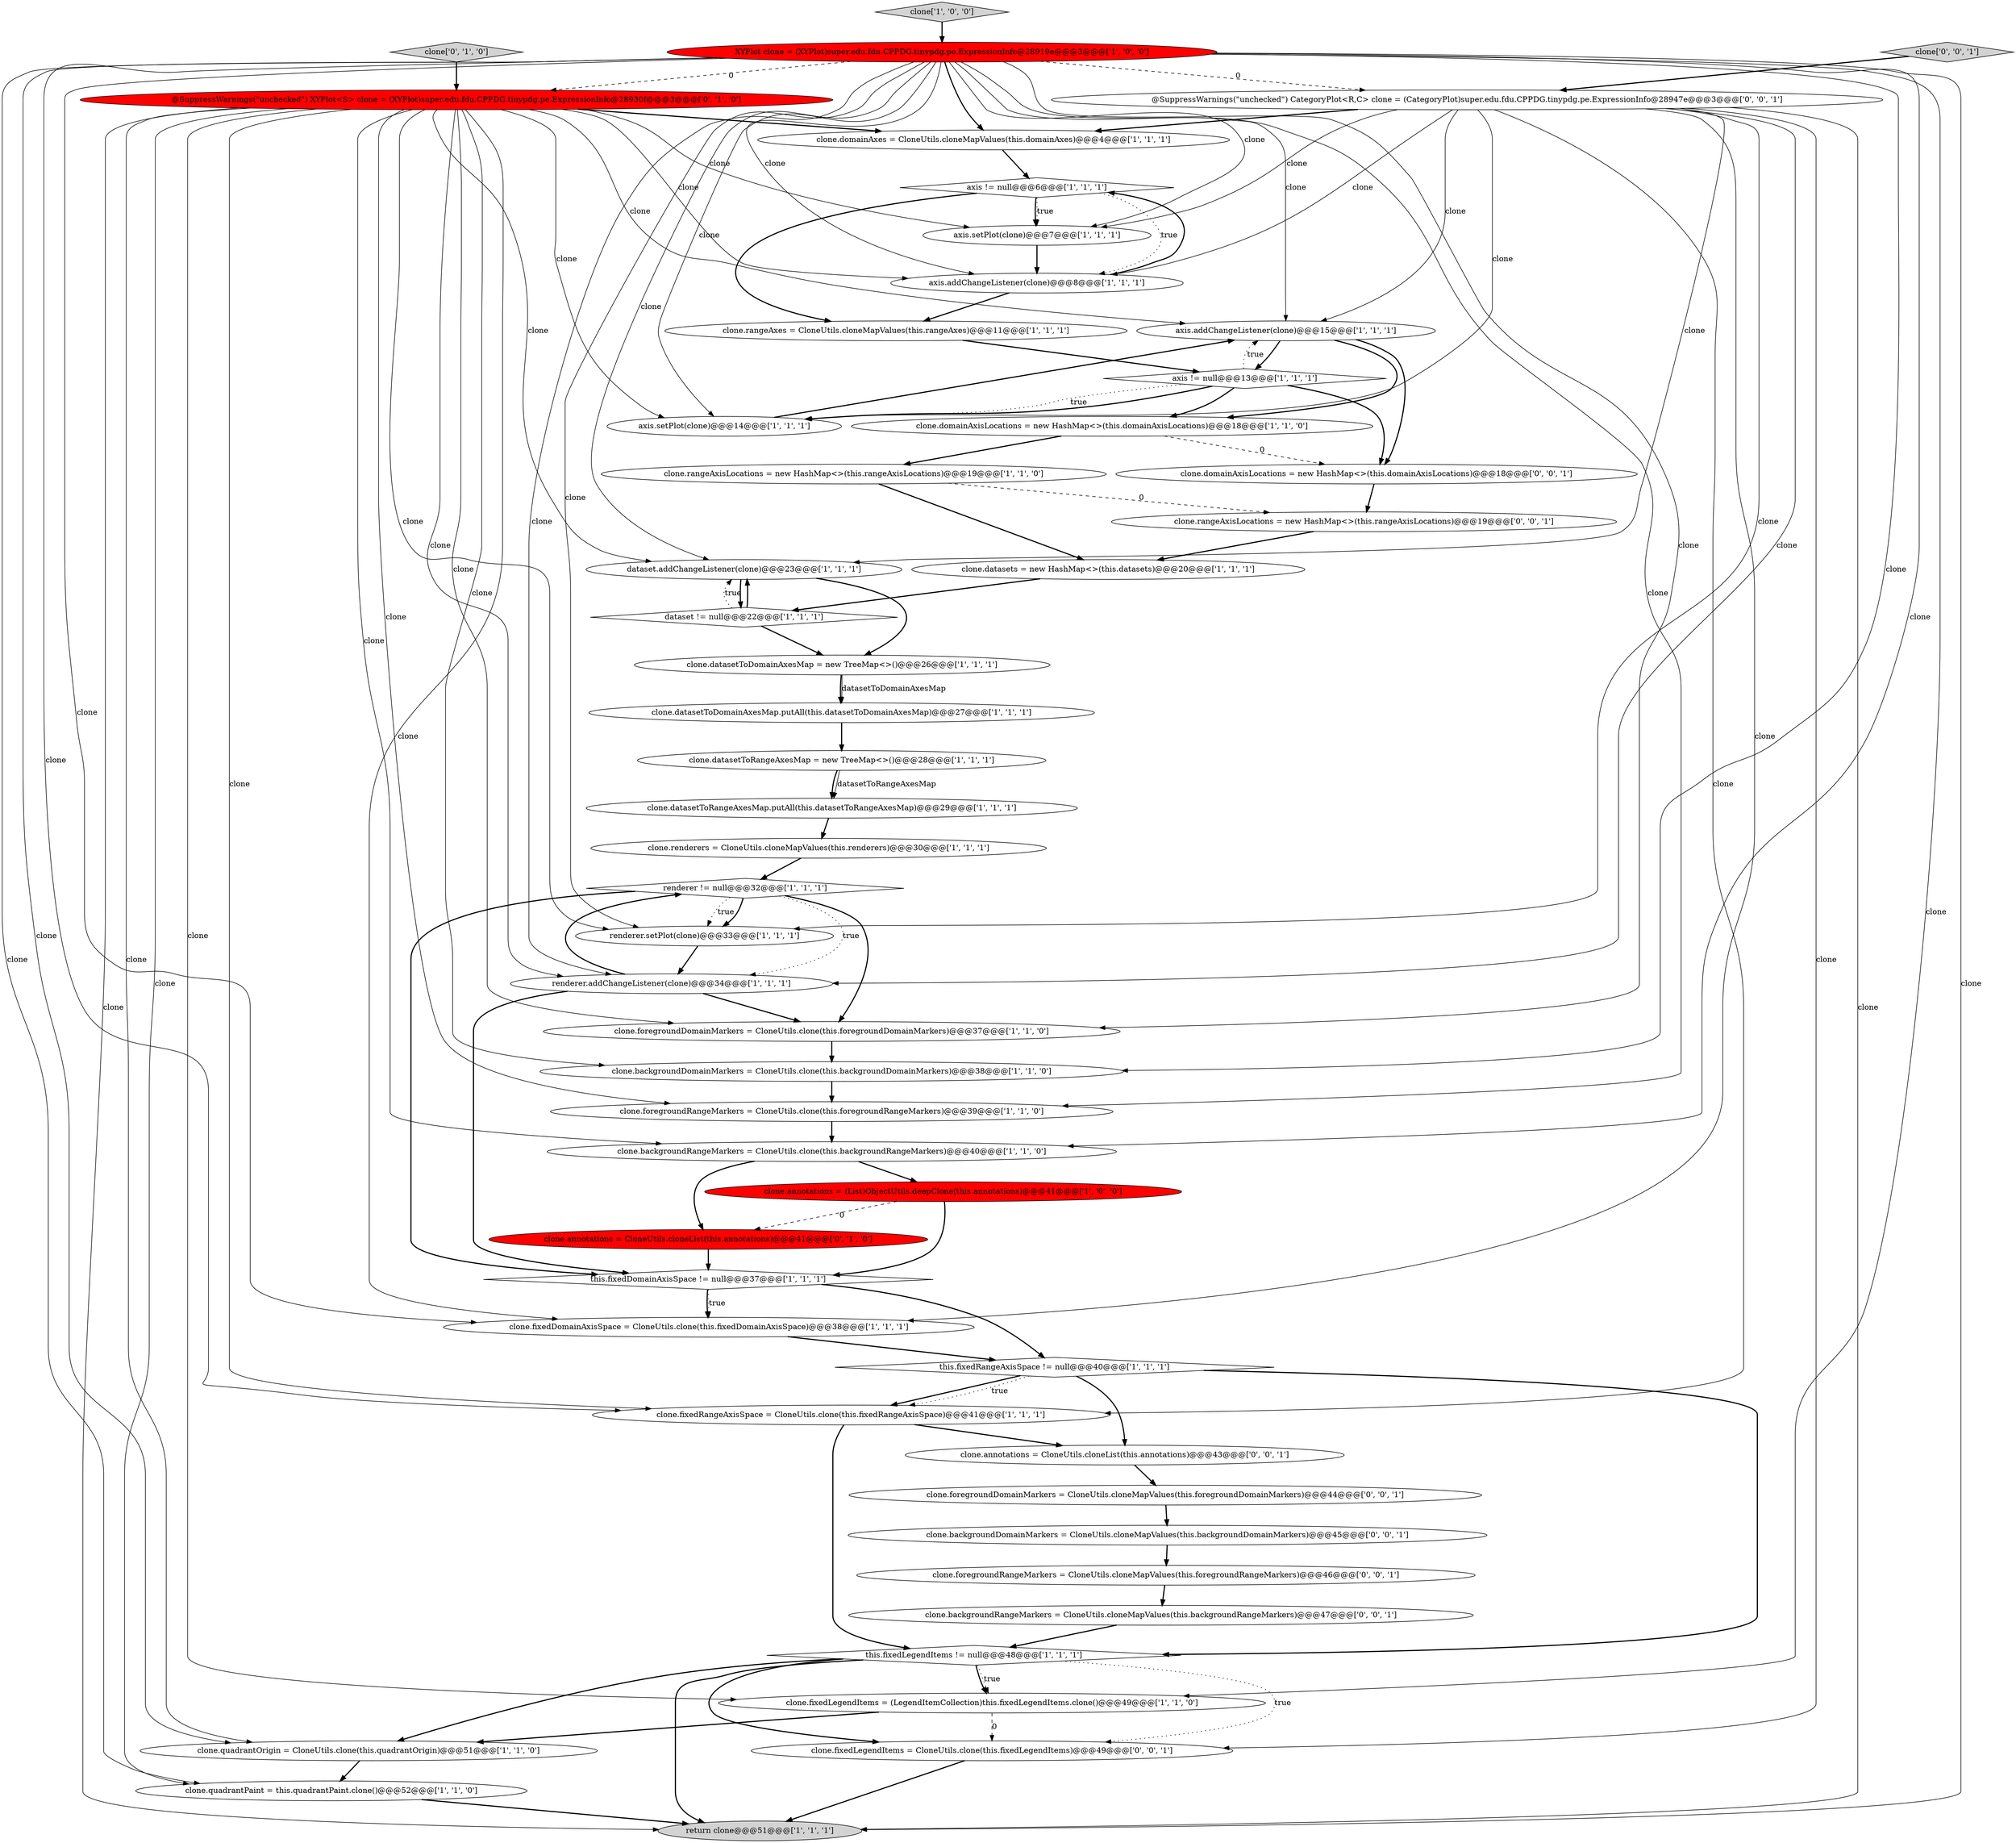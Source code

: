 digraph {
5 [style = filled, label = "this.fixedLegendItems != null@@@48@@@['1', '1', '1']", fillcolor = white, shape = diamond image = "AAA0AAABBB1BBB"];
26 [style = filled, label = "clone.backgroundDomainMarkers = CloneUtils.clone(this.backgroundDomainMarkers)@@@38@@@['1', '1', '0']", fillcolor = white, shape = ellipse image = "AAA0AAABBB1BBB"];
35 [style = filled, label = "clone.rangeAxes = CloneUtils.cloneMapValues(this.rangeAxes)@@@11@@@['1', '1', '1']", fillcolor = white, shape = ellipse image = "AAA0AAABBB1BBB"];
27 [style = filled, label = "clone.fixedRangeAxisSpace = CloneUtils.clone(this.fixedRangeAxisSpace)@@@41@@@['1', '1', '1']", fillcolor = white, shape = ellipse image = "AAA0AAABBB1BBB"];
4 [style = filled, label = "XYPlot clone = (XYPlot)super.edu.fdu.CPPDG.tinypdg.pe.ExpressionInfo@28919e@@@3@@@['1', '0', '0']", fillcolor = red, shape = ellipse image = "AAA1AAABBB1BBB"];
1 [style = filled, label = "clone.datasetToDomainAxesMap = new TreeMap<>()@@@26@@@['1', '1', '1']", fillcolor = white, shape = ellipse image = "AAA0AAABBB1BBB"];
38 [style = filled, label = "@SuppressWarnings(\"unchecked\") XYPlot<S> clone = (XYPlot)super.edu.fdu.CPPDG.tinypdg.pe.ExpressionInfo@28930f@@@3@@@['0', '1', '0']", fillcolor = red, shape = ellipse image = "AAA1AAABBB2BBB"];
21 [style = filled, label = "dataset.addChangeListener(clone)@@@23@@@['1', '1', '1']", fillcolor = white, shape = ellipse image = "AAA0AAABBB1BBB"];
25 [style = filled, label = "clone.datasetToDomainAxesMap.putAll(this.datasetToDomainAxesMap)@@@27@@@['1', '1', '1']", fillcolor = white, shape = ellipse image = "AAA0AAABBB1BBB"];
36 [style = filled, label = "axis.addChangeListener(clone)@@@15@@@['1', '1', '1']", fillcolor = white, shape = ellipse image = "AAA0AAABBB1BBB"];
29 [style = filled, label = "clone['1', '0', '0']", fillcolor = lightgray, shape = diamond image = "AAA0AAABBB1BBB"];
37 [style = filled, label = "clone['0', '1', '0']", fillcolor = lightgray, shape = diamond image = "AAA0AAABBB2BBB"];
42 [style = filled, label = "clone.rangeAxisLocations = new HashMap<>(this.rangeAxisLocations)@@@19@@@['0', '0', '1']", fillcolor = white, shape = ellipse image = "AAA0AAABBB3BBB"];
47 [style = filled, label = "clone.backgroundRangeMarkers = CloneUtils.cloneMapValues(this.backgroundRangeMarkers)@@@47@@@['0', '0', '1']", fillcolor = white, shape = ellipse image = "AAA0AAABBB3BBB"];
14 [style = filled, label = "return clone@@@51@@@['1', '1', '1']", fillcolor = lightgray, shape = ellipse image = "AAA0AAABBB1BBB"];
0 [style = filled, label = "clone.fixedLegendItems = (LegendItemCollection)this.fixedLegendItems.clone()@@@49@@@['1', '1', '0']", fillcolor = white, shape = ellipse image = "AAA0AAABBB1BBB"];
31 [style = filled, label = "clone.foregroundRangeMarkers = CloneUtils.clone(this.foregroundRangeMarkers)@@@39@@@['1', '1', '0']", fillcolor = white, shape = ellipse image = "AAA0AAABBB1BBB"];
32 [style = filled, label = "clone.domainAxes = CloneUtils.cloneMapValues(this.domainAxes)@@@4@@@['1', '1', '1']", fillcolor = white, shape = ellipse image = "AAA0AAABBB1BBB"];
45 [style = filled, label = "clone.foregroundRangeMarkers = CloneUtils.cloneMapValues(this.foregroundRangeMarkers)@@@46@@@['0', '0', '1']", fillcolor = white, shape = ellipse image = "AAA0AAABBB3BBB"];
17 [style = filled, label = "this.fixedRangeAxisSpace != null@@@40@@@['1', '1', '1']", fillcolor = white, shape = diamond image = "AAA0AAABBB1BBB"];
15 [style = filled, label = "axis.setPlot(clone)@@@14@@@['1', '1', '1']", fillcolor = white, shape = ellipse image = "AAA0AAABBB1BBB"];
23 [style = filled, label = "axis != null@@@6@@@['1', '1', '1']", fillcolor = white, shape = diamond image = "AAA0AAABBB1BBB"];
12 [style = filled, label = "clone.fixedDomainAxisSpace = CloneUtils.clone(this.fixedDomainAxisSpace)@@@38@@@['1', '1', '1']", fillcolor = white, shape = ellipse image = "AAA0AAABBB1BBB"];
6 [style = filled, label = "clone.datasets = new HashMap<>(this.datasets)@@@20@@@['1', '1', '1']", fillcolor = white, shape = ellipse image = "AAA0AAABBB1BBB"];
20 [style = filled, label = "renderer.addChangeListener(clone)@@@34@@@['1', '1', '1']", fillcolor = white, shape = ellipse image = "AAA0AAABBB1BBB"];
2 [style = filled, label = "clone.backgroundRangeMarkers = CloneUtils.clone(this.backgroundRangeMarkers)@@@40@@@['1', '1', '0']", fillcolor = white, shape = ellipse image = "AAA0AAABBB1BBB"];
28 [style = filled, label = "clone.datasetToRangeAxesMap.putAll(this.datasetToRangeAxesMap)@@@29@@@['1', '1', '1']", fillcolor = white, shape = ellipse image = "AAA0AAABBB1BBB"];
48 [style = filled, label = "clone.annotations = CloneUtils.cloneList(this.annotations)@@@43@@@['0', '0', '1']", fillcolor = white, shape = ellipse image = "AAA0AAABBB3BBB"];
3 [style = filled, label = "clone.foregroundDomainMarkers = CloneUtils.clone(this.foregroundDomainMarkers)@@@37@@@['1', '1', '0']", fillcolor = white, shape = ellipse image = "AAA0AAABBB1BBB"];
7 [style = filled, label = "renderer != null@@@32@@@['1', '1', '1']", fillcolor = white, shape = diamond image = "AAA0AAABBB1BBB"];
30 [style = filled, label = "clone.rangeAxisLocations = new HashMap<>(this.rangeAxisLocations)@@@19@@@['1', '1', '0']", fillcolor = white, shape = ellipse image = "AAA0AAABBB1BBB"];
46 [style = filled, label = "@SuppressWarnings(\"unchecked\") CategoryPlot<R,C> clone = (CategoryPlot)super.edu.fdu.CPPDG.tinypdg.pe.ExpressionInfo@28947e@@@3@@@['0', '0', '1']", fillcolor = white, shape = ellipse image = "AAA0AAABBB3BBB"];
44 [style = filled, label = "clone.foregroundDomainMarkers = CloneUtils.cloneMapValues(this.foregroundDomainMarkers)@@@44@@@['0', '0', '1']", fillcolor = white, shape = ellipse image = "AAA0AAABBB3BBB"];
24 [style = filled, label = "dataset != null@@@22@@@['1', '1', '1']", fillcolor = white, shape = diamond image = "AAA0AAABBB1BBB"];
10 [style = filled, label = "clone.quadrantPaint = this.quadrantPaint.clone()@@@52@@@['1', '1', '0']", fillcolor = white, shape = ellipse image = "AAA0AAABBB1BBB"];
33 [style = filled, label = "renderer.setPlot(clone)@@@33@@@['1', '1', '1']", fillcolor = white, shape = ellipse image = "AAA0AAABBB1BBB"];
34 [style = filled, label = "axis.setPlot(clone)@@@7@@@['1', '1', '1']", fillcolor = white, shape = ellipse image = "AAA0AAABBB1BBB"];
43 [style = filled, label = "clone['0', '0', '1']", fillcolor = lightgray, shape = diamond image = "AAA0AAABBB3BBB"];
11 [style = filled, label = "this.fixedDomainAxisSpace != null@@@37@@@['1', '1', '1']", fillcolor = white, shape = diamond image = "AAA0AAABBB1BBB"];
9 [style = filled, label = "clone.quadrantOrigin = CloneUtils.clone(this.quadrantOrigin)@@@51@@@['1', '1', '0']", fillcolor = white, shape = ellipse image = "AAA0AAABBB1BBB"];
13 [style = filled, label = "clone.domainAxisLocations = new HashMap<>(this.domainAxisLocations)@@@18@@@['1', '1', '0']", fillcolor = white, shape = ellipse image = "AAA0AAABBB1BBB"];
40 [style = filled, label = "clone.domainAxisLocations = new HashMap<>(this.domainAxisLocations)@@@18@@@['0', '0', '1']", fillcolor = white, shape = ellipse image = "AAA0AAABBB3BBB"];
16 [style = filled, label = "axis.addChangeListener(clone)@@@8@@@['1', '1', '1']", fillcolor = white, shape = ellipse image = "AAA0AAABBB1BBB"];
39 [style = filled, label = "clone.annotations = CloneUtils.cloneList(this.annotations)@@@41@@@['0', '1', '0']", fillcolor = red, shape = ellipse image = "AAA1AAABBB2BBB"];
8 [style = filled, label = "axis != null@@@13@@@['1', '1', '1']", fillcolor = white, shape = diamond image = "AAA0AAABBB1BBB"];
19 [style = filled, label = "clone.renderers = CloneUtils.cloneMapValues(this.renderers)@@@30@@@['1', '1', '1']", fillcolor = white, shape = ellipse image = "AAA0AAABBB1BBB"];
22 [style = filled, label = "clone.datasetToRangeAxesMap = new TreeMap<>()@@@28@@@['1', '1', '1']", fillcolor = white, shape = ellipse image = "AAA0AAABBB1BBB"];
49 [style = filled, label = "clone.fixedLegendItems = CloneUtils.clone(this.fixedLegendItems)@@@49@@@['0', '0', '1']", fillcolor = white, shape = ellipse image = "AAA0AAABBB3BBB"];
41 [style = filled, label = "clone.backgroundDomainMarkers = CloneUtils.cloneMapValues(this.backgroundDomainMarkers)@@@45@@@['0', '0', '1']", fillcolor = white, shape = ellipse image = "AAA0AAABBB3BBB"];
18 [style = filled, label = "clone.annotations = (List)ObjectUtils.deepClone(this.annotations)@@@41@@@['1', '0', '0']", fillcolor = red, shape = ellipse image = "AAA1AAABBB1BBB"];
32->23 [style = bold, label=""];
38->27 [style = solid, label="clone"];
5->9 [style = bold, label=""];
25->22 [style = bold, label=""];
46->12 [style = solid, label="clone"];
49->14 [style = bold, label=""];
7->33 [style = dotted, label="true"];
11->12 [style = dotted, label="true"];
46->15 [style = solid, label="clone"];
4->9 [style = solid, label="clone"];
21->24 [style = bold, label=""];
9->10 [style = bold, label=""];
30->6 [style = bold, label=""];
8->40 [style = bold, label=""];
4->34 [style = solid, label="clone"];
18->39 [style = dashed, label="0"];
4->31 [style = solid, label="clone"];
5->49 [style = bold, label=""];
38->36 [style = solid, label="clone"];
5->0 [style = bold, label=""];
24->21 [style = bold, label=""];
37->38 [style = bold, label=""];
38->20 [style = solid, label="clone"];
22->28 [style = solid, label="datasetToRangeAxesMap"];
21->1 [style = bold, label=""];
35->8 [style = bold, label=""];
41->45 [style = bold, label=""];
27->5 [style = bold, label=""];
17->27 [style = bold, label=""];
4->14 [style = solid, label="clone"];
0->49 [style = dashed, label="0"];
38->0 [style = solid, label="clone"];
24->21 [style = dotted, label="true"];
17->27 [style = dotted, label="true"];
4->10 [style = solid, label="clone"];
4->3 [style = solid, label="clone"];
17->5 [style = bold, label=""];
7->11 [style = bold, label=""];
1->25 [style = solid, label="datasetToDomainAxesMap"];
10->14 [style = bold, label=""];
46->14 [style = solid, label="clone"];
18->11 [style = bold, label=""];
5->49 [style = dotted, label="true"];
2->18 [style = bold, label=""];
31->2 [style = bold, label=""];
11->12 [style = bold, label=""];
20->3 [style = bold, label=""];
48->44 [style = bold, label=""];
4->21 [style = solid, label="clone"];
13->40 [style = dashed, label="0"];
4->15 [style = solid, label="clone"];
43->46 [style = bold, label=""];
38->32 [style = bold, label=""];
23->35 [style = bold, label=""];
2->39 [style = bold, label=""];
4->2 [style = solid, label="clone"];
7->33 [style = bold, label=""];
4->27 [style = solid, label="clone"];
38->21 [style = solid, label="clone"];
44->41 [style = bold, label=""];
28->19 [style = bold, label=""];
46->36 [style = solid, label="clone"];
11->17 [style = bold, label=""];
38->3 [style = solid, label="clone"];
20->7 [style = bold, label=""];
4->20 [style = solid, label="clone"];
15->36 [style = bold, label=""];
23->16 [style = dotted, label="true"];
36->40 [style = bold, label=""];
46->34 [style = solid, label="clone"];
8->15 [style = bold, label=""];
4->38 [style = dashed, label="0"];
12->17 [style = bold, label=""];
3->26 [style = bold, label=""];
4->36 [style = solid, label="clone"];
8->15 [style = dotted, label="true"];
6->24 [style = bold, label=""];
22->28 [style = bold, label=""];
4->33 [style = solid, label="clone"];
4->46 [style = dashed, label="0"];
5->0 [style = dotted, label="true"];
16->23 [style = bold, label=""];
4->12 [style = solid, label="clone"];
38->14 [style = solid, label="clone"];
4->16 [style = solid, label="clone"];
26->31 [style = bold, label=""];
36->13 [style = bold, label=""];
30->42 [style = dashed, label="0"];
46->49 [style = solid, label="clone"];
34->16 [style = bold, label=""];
47->5 [style = bold, label=""];
36->8 [style = bold, label=""];
38->31 [style = solid, label="clone"];
38->10 [style = solid, label="clone"];
24->1 [style = bold, label=""];
8->36 [style = dotted, label="true"];
46->32 [style = bold, label=""];
1->25 [style = bold, label=""];
46->20 [style = solid, label="clone"];
4->0 [style = solid, label="clone"];
8->13 [style = bold, label=""];
20->11 [style = bold, label=""];
38->34 [style = solid, label="clone"];
0->9 [style = bold, label=""];
29->4 [style = bold, label=""];
33->20 [style = bold, label=""];
38->15 [style = solid, label="clone"];
13->30 [style = bold, label=""];
5->14 [style = bold, label=""];
39->11 [style = bold, label=""];
38->33 [style = solid, label="clone"];
7->3 [style = bold, label=""];
7->20 [style = dotted, label="true"];
4->26 [style = solid, label="clone"];
46->27 [style = solid, label="clone"];
38->26 [style = solid, label="clone"];
42->6 [style = bold, label=""];
46->33 [style = solid, label="clone"];
17->48 [style = bold, label=""];
27->48 [style = bold, label=""];
45->47 [style = bold, label=""];
23->34 [style = bold, label=""];
46->16 [style = solid, label="clone"];
38->9 [style = solid, label="clone"];
38->12 [style = solid, label="clone"];
38->16 [style = solid, label="clone"];
38->2 [style = solid, label="clone"];
16->35 [style = bold, label=""];
23->34 [style = dotted, label="true"];
19->7 [style = bold, label=""];
40->42 [style = bold, label=""];
4->32 [style = bold, label=""];
46->21 [style = solid, label="clone"];
}

